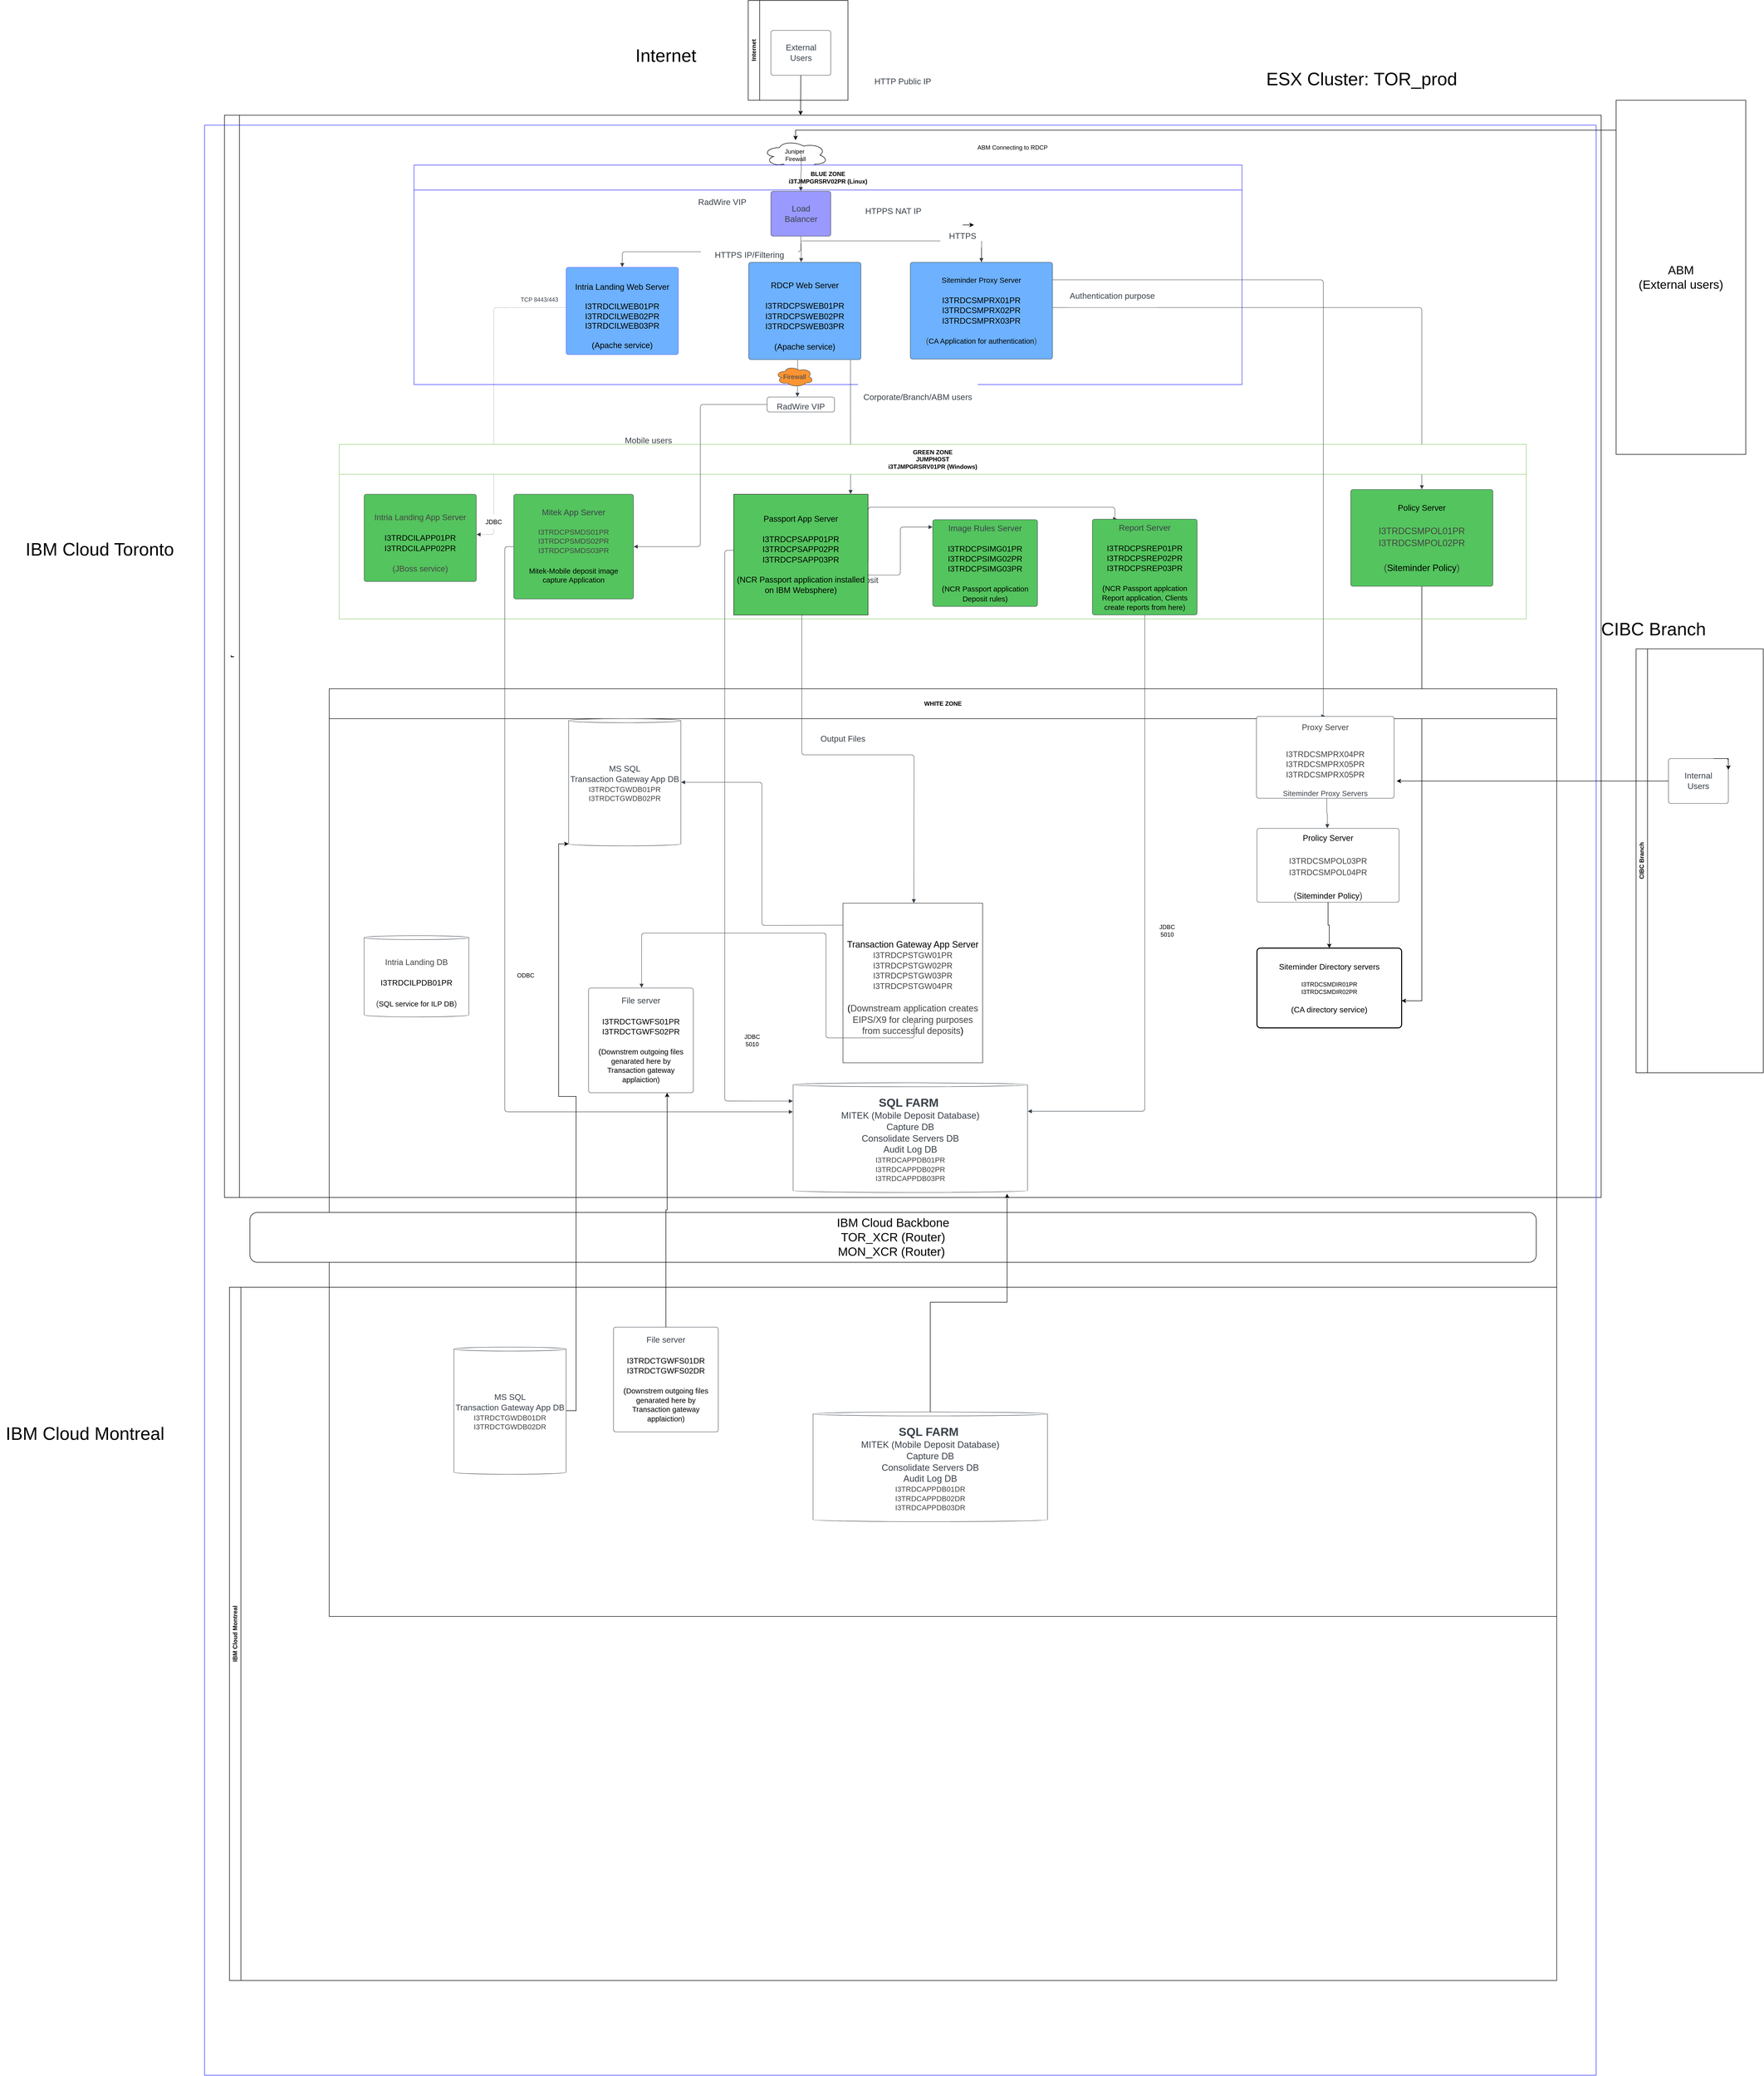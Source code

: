 <mxfile version="21.1.8" type="github">
  <diagram id="C5RBs43oDa-KdzZeNtuy" name="Page-1">
    <mxGraphModel dx="1956" dy="753" grid="1" gridSize="10" guides="1" tooltips="1" connect="1" arrows="1" fold="1" page="1" pageScale="1" pageWidth="827" pageHeight="1169" math="0" shadow="0">
      <root>
        <mxCell id="WIyWlLk6GJQsqaUBKTNV-0" />
        <object label="Physical Location and ESX Cluster" id="E6RUVvbPqemEtvHyYMZb-0">
          <mxCell style="" parent="WIyWlLk6GJQsqaUBKTNV-0" />
        </object>
        <mxCell id="GLMG_zGvKMhkzmzq82GO-7" value="Text" style="text;html=1;strokeColor=none;fillColor=none;align=center;verticalAlign=middle;whiteSpace=wrap;rounded=0;" parent="E6RUVvbPqemEtvHyYMZb-0" vertex="1">
          <mxGeometry x="1010" y="1180" width="60" height="30" as="geometry" />
        </mxCell>
        <mxCell id="GLMG_zGvKMhkzmzq82GO-8" value="&lt;span style=&quot;font-size: 36px;&quot;&gt;IBM Cloud Toronto&amp;nbsp;&lt;/span&gt;" style="text;html=1;strokeColor=none;fillColor=none;align=center;verticalAlign=middle;whiteSpace=wrap;rounded=0;" parent="E6RUVvbPqemEtvHyYMZb-0" vertex="1">
          <mxGeometry x="-640" y="1000" width="410" height="200" as="geometry" />
        </mxCell>
        <mxCell id="GLMG_zGvKMhkzmzq82GO-9" value="CIBC Branch" style="swimlane;horizontal=0;whiteSpace=wrap;html=1;startSize=23;" parent="E6RUVvbPqemEtvHyYMZb-0" vertex="1">
          <mxGeometry x="2640" y="1300" width="255" height="850" as="geometry" />
        </mxCell>
        <mxCell id="E6RUVvbPqemEtvHyYMZb-66" value="Internal Users" style="html=1;overflow=block;blockSpacing=1;whiteSpace=wrap;fontSize=16.7;fontColor=#3a414a;spacing=9;strokeColor=#3a414a;strokeOpacity=100;fillOpacity=100;rounded=1;absoluteArcSize=1;arcSize=9;fillColor=#ffffff;strokeWidth=0.8;lucidId=fw7PTX6yFH4Z;" parent="GLMG_zGvKMhkzmzq82GO-9" vertex="1">
          <mxGeometry x="65" y="220" width="120" height="90" as="geometry" />
        </mxCell>
        <mxCell id="GLMG_zGvKMhkzmzq82GO-6" style="edgeStyle=orthogonalEdgeStyle;rounded=0;orthogonalLoop=1;jettySize=auto;html=1;exitX=0.75;exitY=0;exitDx=0;exitDy=0;entryX=1;entryY=0.25;entryDx=0;entryDy=0;" parent="GLMG_zGvKMhkzmzq82GO-9" source="E6RUVvbPqemEtvHyYMZb-66" target="E6RUVvbPqemEtvHyYMZb-66" edge="1">
          <mxGeometry relative="1" as="geometry" />
        </mxCell>
        <mxCell id="GLMG_zGvKMhkzmzq82GO-10" value="Internet" style="swimlane;horizontal=0;whiteSpace=wrap;html=1;" parent="E6RUVvbPqemEtvHyYMZb-0" vertex="1">
          <mxGeometry x="860" width="200" height="200" as="geometry" />
        </mxCell>
        <mxCell id="GLMG_zGvKMhkzmzq82GO-11" value="&lt;font style=&quot;font-size: 36px;&quot;&gt;Internet&lt;/font&gt;" style="text;html=1;strokeColor=none;fillColor=none;align=center;verticalAlign=middle;whiteSpace=wrap;rounded=0;" parent="E6RUVvbPqemEtvHyYMZb-0" vertex="1">
          <mxGeometry x="580" y="50" width="230" height="120" as="geometry" />
        </mxCell>
        <mxCell id="GLMG_zGvKMhkzmzq82GO-12" value="&lt;span style=&quot;font-size: 36px;&quot;&gt;CIBC Branch&lt;/span&gt;" style="text;html=1;strokeColor=none;fillColor=none;align=center;verticalAlign=middle;whiteSpace=wrap;rounded=0;" parent="E6RUVvbPqemEtvHyYMZb-0" vertex="1">
          <mxGeometry x="2530" y="1180" width="290" height="160" as="geometry" />
        </mxCell>
        <mxCell id="GLMG_zGvKMhkzmzq82GO-15" value="&lt;font style=&quot;font-size: 36px;&quot;&gt;IBM Cloud Montreal&lt;/font&gt;" style="text;html=1;align=center;verticalAlign=middle;resizable=0;points=[];autosize=1;strokeColor=none;fillColor=none;" parent="E6RUVvbPqemEtvHyYMZb-0" vertex="1">
          <mxGeometry x="-640" y="2843" width="340" height="60" as="geometry" />
        </mxCell>
        <mxCell id="GLMG_zGvKMhkzmzq82GO-24" value="&lt;font style=&quot;font-size: 36px;&quot;&gt;ESX Cluster: TOR_prod&lt;/font&gt;" style="text;html=1;strokeColor=none;fillColor=none;align=center;verticalAlign=middle;whiteSpace=wrap;rounded=0;" parent="E6RUVvbPqemEtvHyYMZb-0" vertex="1">
          <mxGeometry x="1880" y="142" width="420" height="30" as="geometry" />
        </mxCell>
        <mxCell id="GLMG_zGvKMhkzmzq82GO-28" style="edgeStyle=orthogonalEdgeStyle;rounded=0;orthogonalLoop=1;jettySize=auto;html=1;exitX=0.5;exitY=1;exitDx=0;exitDy=0;entryX=1;entryY=0.66;entryDx=0;entryDy=0;entryPerimeter=0;" parent="E6RUVvbPqemEtvHyYMZb-0" source="E6RUVvbPqemEtvHyYMZb-38" target="GLMG_zGvKMhkzmzq82GO-26" edge="1">
          <mxGeometry relative="1" as="geometry" />
        </mxCell>
        <mxCell id="GLMG_zGvKMhkzmzq82GO-5" value="r" style="swimlane;horizontal=0;whiteSpace=wrap;html=1;startSize=30;" parent="E6RUVvbPqemEtvHyYMZb-0" vertex="1">
          <mxGeometry x="-190" y="230" width="2760" height="2170" as="geometry" />
        </mxCell>
        <mxCell id="GLMG_zGvKMhkzmzq82GO-22" value="" style="swimlane;startSize=0;strokeColor=#3333FF;" parent="E6RUVvbPqemEtvHyYMZb-0" vertex="1">
          <mxGeometry x="-230" y="250" width="2790" height="3910" as="geometry" />
        </mxCell>
        <mxCell id="E6RUVvbPqemEtvHyYMZb-9" value="Mobile users" style="html=1;overflow=block;blockSpacing=1;whiteSpace=wrap;fontSize=16.7;fontColor=#3a414a;spacing=0;fillColor=#ffffff;strokeWidth=1.5;strokeColor=none;lucidId=ZIQPmwzYoXrg;" parent="GLMG_zGvKMhkzmzq82GO-22" vertex="1">
          <mxGeometry x="800" y="610" width="180" height="45" as="geometry" />
        </mxCell>
        <mxCell id="GImCDxB0mvk9OHxBkWlB-0" value="Juniper&amp;nbsp;&lt;br&gt;Firewall" style="ellipse;shape=cloud;whiteSpace=wrap;html=1;" parent="GLMG_zGvKMhkzmzq82GO-22" vertex="1">
          <mxGeometry x="1120" y="30" width="130" height="60" as="geometry" />
        </mxCell>
        <mxCell id="yFpE0jZaqARGJzmsBSRD-1" value="ABM Connecting to RDCP" style="text;html=1;strokeColor=none;fillColor=none;align=center;verticalAlign=middle;whiteSpace=wrap;rounded=0;" vertex="1" parent="GLMG_zGvKMhkzmzq82GO-22">
          <mxGeometry x="1510" y="30" width="220" height="30" as="geometry" />
        </mxCell>
        <mxCell id="GLMG_zGvKMhkzmzq82GO-13" value="IBM Cloud Montreal" style="swimlane;horizontal=0;whiteSpace=wrap;html=1;" parent="GLMG_zGvKMhkzmzq82GO-22" vertex="1">
          <mxGeometry x="50" y="2330" width="2661" height="1390" as="geometry" />
        </mxCell>
        <mxCell id="un8qZvG-r8T_PUPNxrcj-57" value="WHITE ZONE" style="swimlane;whiteSpace=wrap;html=1;startSize=60;" parent="GLMG_zGvKMhkzmzq82GO-13" vertex="1">
          <mxGeometry x="200" y="-1200" width="2461" height="1860" as="geometry" />
        </mxCell>
        <mxCell id="GLMG_zGvKMhkzmzq82GO-29" style="edgeStyle=orthogonalEdgeStyle;rounded=0;orthogonalLoop=1;jettySize=auto;html=1;exitX=0.5;exitY=1;exitDx=0;exitDy=0;entryX=0.5;entryY=0;entryDx=0;entryDy=0;" parent="un8qZvG-r8T_PUPNxrcj-57" source="E6RUVvbPqemEtvHyYMZb-43" target="GLMG_zGvKMhkzmzq82GO-26" edge="1">
          <mxGeometry relative="1" as="geometry" />
        </mxCell>
        <mxCell id="GLMG_zGvKMhkzmzq82GO-31" value="ODBC" style="text;html=1;strokeColor=none;fillColor=none;align=center;verticalAlign=middle;whiteSpace=wrap;rounded=0;" parent="un8qZvG-r8T_PUPNxrcj-57" vertex="1">
          <mxGeometry x="324" y="560" width="140" height="30" as="geometry" />
        </mxCell>
        <mxCell id="GLMG_zGvKMhkzmzq82GO-32" value="JDBC 5010" style="text;html=1;strokeColor=none;fillColor=none;align=center;verticalAlign=middle;whiteSpace=wrap;rounded=0;" parent="un8qZvG-r8T_PUPNxrcj-57" vertex="1">
          <mxGeometry x="818" y="690" width="60" height="30" as="geometry" />
        </mxCell>
        <mxCell id="GLMG_zGvKMhkzmzq82GO-33" value="JDBC 5010" style="text;html=1;strokeColor=none;fillColor=none;align=center;verticalAlign=middle;whiteSpace=wrap;rounded=0;" parent="un8qZvG-r8T_PUPNxrcj-57" vertex="1">
          <mxGeometry x="1650" y="470" width="60" height="30" as="geometry" />
        </mxCell>
        <mxCell id="yFpE0jZaqARGJzmsBSRD-5" value="&lt;font style=&quot;font-size: 24px;&quot;&gt;IBM Cloud Backbone&lt;br&gt;TOR_XCR (Router)&lt;br&gt;MON_XCR (Router)&amp;nbsp;&lt;/font&gt;" style="rounded=1;whiteSpace=wrap;html=1;" vertex="1" parent="un8qZvG-r8T_PUPNxrcj-57">
          <mxGeometry x="-159" y="1050" width="2579" height="100" as="geometry" />
        </mxCell>
        <mxCell id="un8qZvG-r8T_PUPNxrcj-55" value="&amp;nbsp;BLUE ZONE&amp;nbsp;&lt;br&gt;i3TJMPGRSRV02PR (Linux)" style="swimlane;whiteSpace=wrap;html=1;startSize=50;strokeColor=#3333FF;" parent="GLMG_zGvKMhkzmzq82GO-22" vertex="1">
          <mxGeometry x="420" y="80" width="1660" height="440" as="geometry" />
        </mxCell>
        <mxCell id="E6RUVvbPqemEtvHyYMZb-12" value="HTPPS NAT IP" style="html=1;overflow=block;blockSpacing=1;whiteSpace=wrap;fontSize=16.7;fontColor=#3a414a;spacing=0;fillColor=#ffffff;strokeWidth=1.5;strokeColor=none;lucidId=gIFOy_4toG0e;" parent="un8qZvG-r8T_PUPNxrcj-55" vertex="1">
          <mxGeometry x="871" y="70" width="180" height="45" as="geometry" />
        </mxCell>
        <mxCell id="E6RUVvbPqemEtvHyYMZb-20" value="Load Balancer" style="html=1;overflow=block;blockSpacing=1;whiteSpace=wrap;fontSize=16.7;fontColor=#3a414a;spacing=9;strokeColor=#3a414a;strokeOpacity=100;rounded=1;absoluteArcSize=1;arcSize=9;strokeWidth=0.8;lucidId=dAEOuBQqJnRs;fillColor=#9999FF;" parent="un8qZvG-r8T_PUPNxrcj-55" vertex="1">
          <mxGeometry x="715.5" y="52.5" width="120" height="90" as="geometry" />
        </mxCell>
        <mxCell id="GLMG_zGvKMhkzmzq82GO-36" value="&lt;font style=&quot;font-size: 24px;&quot;&gt;ABM&lt;br&gt;(External users)&lt;br&gt;&lt;/font&gt;" style="rounded=0;whiteSpace=wrap;html=1;" parent="E6RUVvbPqemEtvHyYMZb-0" vertex="1">
          <mxGeometry x="2600" y="200" width="260" height="710" as="geometry" />
        </mxCell>
        <mxCell id="yFpE0jZaqARGJzmsBSRD-0" style="edgeStyle=orthogonalEdgeStyle;rounded=0;orthogonalLoop=1;jettySize=auto;html=1;" edge="1" parent="E6RUVvbPqemEtvHyYMZb-0" source="GLMG_zGvKMhkzmzq82GO-36" target="GImCDxB0mvk9OHxBkWlB-0">
          <mxGeometry relative="1" as="geometry">
            <mxPoint x="1950" y="60" as="targetPoint" />
            <Array as="points">
              <mxPoint x="2280" y="260" />
              <mxPoint x="2280" y="260" />
            </Array>
          </mxGeometry>
        </mxCell>
        <object label="Network Zones " id="E6RUVvbPqemEtvHyYMZb-1">
          <mxCell style="" parent="WIyWlLk6GJQsqaUBKTNV-0" />
        </object>
        <mxCell id="E6RUVvbPqemEtvHyYMZb-19" value="" style="html=1;jettySize=18;whiteSpace=wrap;fontSize=13;strokeColor=#3a414a;strokeOpacity=100;strokeWidth=0.8;rounded=1;arcSize=12;edgeStyle=orthogonalEdgeStyle;startArrow=none;endArrow=block;endFill=1;exitX=0.5;exitY=1.004;exitPerimeter=0;entryX=0.5;entryY=-0.004;entryPerimeter=0;lucidId=7zEOkV.lwetC;" parent="E6RUVvbPqemEtvHyYMZb-1" target="E6RUVvbPqemEtvHyYMZb-20" edge="1">
          <mxGeometry width="100" height="100" relative="1" as="geometry">
            <Array as="points" />
            <mxPoint x="966" y="308.36" as="sourcePoint" />
          </mxGeometry>
        </mxCell>
        <mxCell id="E6RUVvbPqemEtvHyYMZb-22" value="" style="html=1;jettySize=18;whiteSpace=wrap;fontSize=13;strokeColor=#3a414a;strokeOpacity=100;strokeWidth=0.8;rounded=1;arcSize=12;edgeStyle=orthogonalEdgeStyle;startArrow=none;endArrow=block;endFill=1;exitX=0.5;exitY=1.004;exitPerimeter=0;entryX=0.5;entryY=-0.002;entryPerimeter=0;lucidId=pSEO0dPXnpDu;" parent="E6RUVvbPqemEtvHyYMZb-1" source="E6RUVvbPqemEtvHyYMZb-20" target="E6RUVvbPqemEtvHyYMZb-21" edge="1">
          <mxGeometry width="100" height="100" relative="1" as="geometry">
            <Array as="points" />
          </mxGeometry>
        </mxCell>
        <mxCell id="E6RUVvbPqemEtvHyYMZb-25" value="" style="html=1;jettySize=18;whiteSpace=wrap;fontSize=13;strokeColor=#3a414a;strokeOpacity=100;strokeWidth=0.8;rounded=1;arcSize=12;edgeStyle=orthogonalEdgeStyle;startArrow=none;endArrow=block;endFill=1;entryX=0.5;entryY=-0.002;entryPerimeter=0;lucidId=JrFOvkrUXMnD;" parent="E6RUVvbPqemEtvHyYMZb-1" target="E6RUVvbPqemEtvHyYMZb-24" edge="1">
          <mxGeometry width="100" height="100" relative="1" as="geometry">
            <Array as="points">
              <mxPoint x="1328" y="482" />
            </Array>
            <mxPoint x="966" y="483" as="sourcePoint" />
          </mxGeometry>
        </mxCell>
        <mxCell id="E6RUVvbPqemEtvHyYMZb-26" value="" style="html=1;jettySize=18;whiteSpace=wrap;fontSize=13;strokeColor=#3a414a;strokeOpacity=100;strokeWidth=0.8;rounded=1;arcSize=12;edgeStyle=orthogonalEdgeStyle;startArrow=none;endArrow=block;endFill=1;entryX=0.467;entryY=-0.002;entryPerimeter=0;lucidId=2sFO-Jmp4O2x;" parent="E6RUVvbPqemEtvHyYMZb-1" target="E6RUVvbPqemEtvHyYMZb-23" edge="1">
          <mxGeometry width="100" height="100" relative="1" as="geometry">
            <Array as="points" />
            <mxPoint x="966" y="486" as="sourcePoint" />
          </mxGeometry>
        </mxCell>
        <mxCell id="E6RUVvbPqemEtvHyYMZb-33" value="HTTPS" style="html=1;overflow=block;blockSpacing=1;whiteSpace=wrap;fontSize=16.7;fontColor=#3a414a;spacing=0;fillColor=#ffffff;strokeWidth=1.5;strokeColor=none;lucidId=ZKFO~p_aV988;" parent="E6RUVvbPqemEtvHyYMZb-1" vertex="1">
          <mxGeometry x="1245" y="450" width="90" height="45" as="geometry" />
        </mxCell>
        <mxCell id="E6RUVvbPqemEtvHyYMZb-41" value="" style="html=1;jettySize=18;whiteSpace=wrap;fontSize=13;strokeColor=#3a414a;strokeOpacity=100;strokeWidth=0.8;rounded=1;arcSize=12;edgeStyle=orthogonalEdgeStyle;startArrow=none;endArrow=block;endFill=1;exitX=1.001;exitY=0.602;exitPerimeter=0;entryX=0.236;entryY=-0.002;entryPerimeter=0;lucidId=hoGOUwAUF~ll;" parent="E6RUVvbPqemEtvHyYMZb-1" source="E6RUVvbPqemEtvHyYMZb-27" target="E6RUVvbPqemEtvHyYMZb-36" edge="1">
          <mxGeometry width="100" height="100" relative="1" as="geometry">
            <Array as="points">
              <mxPoint x="1595" y="1016" />
            </Array>
          </mxGeometry>
        </mxCell>
        <mxCell id="E6RUVvbPqemEtvHyYMZb-46" value="" style="html=1;jettySize=18;whiteSpace=wrap;fontSize=13;strokeColor=#3a414a;strokeOpacity=100;strokeWidth=0.8;rounded=1;arcSize=12;edgeStyle=orthogonalEdgeStyle;startArrow=none;endArrow=block;endFill=1;exitX=0.5;exitY=1.002;exitPerimeter=0;entryX=1.001;entryY=0.26;entryPerimeter=0;lucidId=9JWO~xVaTQx0;" parent="E6RUVvbPqemEtvHyYMZb-1" source="E6RUVvbPqemEtvHyYMZb-36" target="E6RUVvbPqemEtvHyYMZb-44" edge="1">
          <mxGeometry width="100" height="100" relative="1" as="geometry">
            <Array as="points" />
          </mxGeometry>
        </mxCell>
        <mxCell id="E6RUVvbPqemEtvHyYMZb-50" value="" style="html=1;jettySize=18;whiteSpace=wrap;fontSize=13;strokeColor=#3a414a;strokeOpacity=100;dashed=1;fixDash=1;dashPattern=1 2;strokeWidth=0.8;rounded=1;arcSize=12;edgeStyle=orthogonalEdgeStyle;startArrow=none;endArrow=block;endFill=1;exitX=-0.002;exitY=0.461;exitPerimeter=0;entryX=1.002;entryY=0.461;entryPerimeter=0;lucidId=ojXOJ_IABEp~;" parent="E6RUVvbPqemEtvHyYMZb-1" source="E6RUVvbPqemEtvHyYMZb-21" target="E6RUVvbPqemEtvHyYMZb-49" edge="1">
          <mxGeometry width="100" height="100" relative="1" as="geometry">
            <Array as="points">
              <mxPoint x="350" y="616" />
              <mxPoint x="350" y="1071" />
            </Array>
          </mxGeometry>
        </mxCell>
        <mxCell id="E6RUVvbPqemEtvHyYMZb-54" value="" style="html=1;jettySize=18;whiteSpace=wrap;fontSize=13;strokeColor=#3a414a;strokeOpacity=100;strokeWidth=0.8;rounded=1;arcSize=12;edgeStyle=orthogonalEdgeStyle;startArrow=none;endArrow=block;endFill=1;exitX=0.436;exitY=1.002;exitPerimeter=0;entryX=0.449;entryY=-0.012;entryPerimeter=0;lucidId=h5XOpBILlX2p;" parent="E6RUVvbPqemEtvHyYMZb-1" source="E6RUVvbPqemEtvHyYMZb-23" target="E6RUVvbPqemEtvHyYMZb-53" edge="1">
          <mxGeometry width="100" height="100" relative="1" as="geometry">
            <Array as="points" />
          </mxGeometry>
        </mxCell>
        <mxCell id="E6RUVvbPqemEtvHyYMZb-56" value="" style="html=1;jettySize=18;whiteSpace=wrap;fontSize=13;strokeColor=#3a414a;strokeOpacity=100;strokeWidth=0.8;rounded=1;arcSize=12;edgeStyle=orthogonalEdgeStyle;startArrow=none;endArrow=block;endFill=1;exitX=0.907;exitY=1.002;exitPerimeter=0;entryX=0.871;entryY=-0.002;entryPerimeter=0;lucidId=_7XOnOGam~c9;" parent="E6RUVvbPqemEtvHyYMZb-1" source="E6RUVvbPqemEtvHyYMZb-23" target="E6RUVvbPqemEtvHyYMZb-27" edge="1">
          <mxGeometry width="100" height="100" relative="1" as="geometry">
            <Array as="points" />
          </mxGeometry>
        </mxCell>
        <mxCell id="E6RUVvbPqemEtvHyYMZb-57" value="" style="html=1;jettySize=18;whiteSpace=wrap;fontSize=13;strokeColor=#3a414a;strokeOpacity=100;strokeWidth=0.8;rounded=1;arcSize=12;edgeStyle=orthogonalEdgeStyle;startArrow=none;endArrow=block;endFill=1;exitX=1.001;exitY=0.467;exitPerimeter=0;entryX=0.5;entryY=-0.002;entryPerimeter=0;lucidId=WgYOXIrY5cnC;" parent="E6RUVvbPqemEtvHyYMZb-1" source="E6RUVvbPqemEtvHyYMZb-24" target="E6RUVvbPqemEtvHyYMZb-38" edge="1">
          <mxGeometry width="100" height="100" relative="1" as="geometry">
            <Array as="points" />
          </mxGeometry>
        </mxCell>
        <mxCell id="E6RUVvbPqemEtvHyYMZb-61" value="" style="html=1;jettySize=18;whiteSpace=wrap;fontSize=13;strokeColor=#3a414a;strokeOpacity=100;strokeWidth=0.8;rounded=1;arcSize=12;edgeStyle=orthogonalEdgeStyle;startArrow=none;endArrow=block;endFill=1;exitX=0.511;exitY=1.002;exitPerimeter=0;entryX=0.495;entryY=-0.003;entryPerimeter=0;lucidId=9TQP-xqbxa.w;" parent="E6RUVvbPqemEtvHyYMZb-1" source="E6RUVvbPqemEtvHyYMZb-37" target="E6RUVvbPqemEtvHyYMZb-43" edge="1">
          <mxGeometry width="100" height="100" relative="1" as="geometry">
            <Array as="points" />
          </mxGeometry>
        </mxCell>
        <mxCell id="un8qZvG-r8T_PUPNxrcj-56" value="GREEN ZONE&lt;br&gt;JUMPHOST&lt;br&gt;i3TJMPGRSRV01PR (Windows)&lt;br&gt;" style="swimlane;whiteSpace=wrap;html=1;strokeColor=#97D077;startSize=60;" parent="E6RUVvbPqemEtvHyYMZb-1" vertex="1">
          <mxGeometry x="40" y="890" width="2380" height="350" as="geometry" />
        </mxCell>
        <mxCell id="E6RUVvbPqemEtvHyYMZb-7" value="&lt;div style=&quot;display: flex; justify-content: center; text-align: center; align-items: baseline; font-size: 0; line-height: 1.25;margin-top: -2px;&quot;&gt;&lt;span&gt;&lt;span style=&quot;font-size:16px;color:#000000;&quot;&gt; &lt;/span&gt;&lt;span style=&quot;font-size:12.7px;color:#000000;&quot;&gt;JDBC&lt;/span&gt;&lt;/span&gt;&lt;/div&gt;" style="html=1;overflow=block;blockSpacing=1;whiteSpace=wrap;fontSize=13;spacing=0;fillColor=#ffffff;strokeWidth=1.5;strokeColor=none;lucidId=QEXO59B-b2o5;" parent="un8qZvG-r8T_PUPNxrcj-56" vertex="1">
          <mxGeometry x="246" y="140" width="128" height="29" as="geometry" />
        </mxCell>
        <mxCell id="GLMG_zGvKMhkzmzq82GO-2" style="edgeStyle=orthogonalEdgeStyle;rounded=0;orthogonalLoop=1;jettySize=auto;html=1;exitX=0.5;exitY=0;exitDx=0;exitDy=0;entryX=0.75;entryY=0;entryDx=0;entryDy=0;" parent="E6RUVvbPqemEtvHyYMZb-1" source="E6RUVvbPqemEtvHyYMZb-33" target="E6RUVvbPqemEtvHyYMZb-33" edge="1">
          <mxGeometry relative="1" as="geometry" />
        </mxCell>
        <mxCell id="E6RUVvbPqemEtvHyYMZb-2" value="Network communication" style="" parent="WIyWlLk6GJQsqaUBKTNV-0" />
        <mxCell id="GLMG_zGvKMhkzmzq82GO-1" style="edgeStyle=orthogonalEdgeStyle;rounded=0;orthogonalLoop=1;jettySize=auto;html=1;exitX=0;exitY=0.5;exitDx=0;exitDy=0;" parent="E6RUVvbPqemEtvHyYMZb-2" source="E6RUVvbPqemEtvHyYMZb-66" edge="1">
          <mxGeometry relative="1" as="geometry">
            <mxPoint x="2160" y="1565" as="targetPoint" />
            <Array as="points">
              <mxPoint x="2160" y="1565" />
            </Array>
          </mxGeometry>
        </mxCell>
        <mxCell id="GLMG_zGvKMhkzmzq82GO-3" style="edgeStyle=orthogonalEdgeStyle;rounded=0;orthogonalLoop=1;jettySize=auto;html=1;exitX=0.5;exitY=1;exitDx=0;exitDy=0;" parent="E6RUVvbPqemEtvHyYMZb-2" source="E6RUVvbPqemEtvHyYMZb-16" edge="1">
          <mxGeometry relative="1" as="geometry">
            <mxPoint x="965" y="230" as="targetPoint" />
          </mxGeometry>
        </mxCell>
        <mxCell id="E6RUVvbPqemEtvHyYMZb-16" value="External Users" style="html=1;overflow=block;blockSpacing=1;whiteSpace=wrap;fontSize=16.7;fontColor=#3a414a;spacing=9;strokeColor=#3a414a;strokeOpacity=100;rounded=1;absoluteArcSize=1;arcSize=9;strokeWidth=0.8;lucidId=PmEOhbrS99oZ;" parent="E6RUVvbPqemEtvHyYMZb-2" vertex="1">
          <mxGeometry x="905.5" y="60" width="120" height="90" as="geometry" />
        </mxCell>
        <mxCell id="E6RUVvbPqemEtvHyYMZb-55" value="Firewall" style="html=1;overflow=block;blockSpacing=1;whiteSpace=wrap;ellipse;shape=cloud;fontSize=13.3;fontColor=#3a414a;spacing=3.8;strokeColor=#3a414a;strokeOpacity=100;fillOpacity=100;rounded=1;absoluteArcSize=1;arcSize=9;fillColor=#fc9432;strokeWidth=0.8;lucidId=z6XOaV6AE4Ax;" parent="E6RUVvbPqemEtvHyYMZb-2" vertex="1">
          <mxGeometry x="915" y="733" width="76" height="42" as="geometry" />
        </mxCell>
        <mxCell id="E6RUVvbPqemEtvHyYMZb-53" value="RadWire VIP" style="html=1;overflow=block;blockSpacing=1;whiteSpace=wrap;fontSize=16.7;fontColor=#3a414a;spacing=9;strokeColor=#3a414a;strokeOpacity=100;rounded=1;absoluteArcSize=1;arcSize=9;strokeWidth=0.8;lucidId=E2XOsY6XcR8E;" parent="E6RUVvbPqemEtvHyYMZb-2" vertex="1">
          <mxGeometry x="898" y="795" width="135" height="30" as="geometry" />
        </mxCell>
        <mxCell id="E6RUVvbPqemEtvHyYMZb-11" value="HTTP Public IP" style="html=1;overflow=block;blockSpacing=1;whiteSpace=wrap;fontSize=16.7;fontColor=#3a414a;spacing=0;fillColor=#ffffff;strokeWidth=1.5;strokeColor=none;lucidId=BHFOYn.a4oJF;" parent="E6RUVvbPqemEtvHyYMZb-2" vertex="1">
          <mxGeometry x="1080" y="140" width="180" height="45" as="geometry" />
        </mxCell>
        <mxCell id="E6RUVvbPqemEtvHyYMZb-8" value="RadWire VIP" style="html=1;overflow=block;blockSpacing=1;whiteSpace=wrap;fontSize=16.7;fontColor=#3a414a;spacing=0;fillColor=#ffffff;strokeWidth=1.5;strokeColor=none;lucidId=_IFOTcKeiKqW;" parent="E6RUVvbPqemEtvHyYMZb-2" vertex="1">
          <mxGeometry x="718" y="382.5" width="180" height="45" as="geometry" />
        </mxCell>
        <mxCell id="E6RUVvbPqemEtvHyYMZb-32" value="HTTPS IP/Filtering" style="html=1;overflow=block;blockSpacing=1;whiteSpace=wrap;fontSize=16.7;fontColor=#3a414a;spacing=0;fillColor=#ffffff;strokeWidth=1.5;strokeColor=none;lucidId=vKFOHJ2gioxi;" parent="E6RUVvbPqemEtvHyYMZb-2" vertex="1">
          <mxGeometry x="765" y="481" width="195" height="59" as="geometry" />
        </mxCell>
        <mxCell id="E6RUVvbPqemEtvHyYMZb-51" value="TCP 8443/443" style="html=1;overflow=block;blockSpacing=1;whiteSpace=wrap;fontSize=11.7;fontColor=#3a414a;spacing=0;fillColor=#ffffff;strokeWidth=1.5;strokeColor=none;lucidId=skXOJZ4EsZij;" parent="E6RUVvbPqemEtvHyYMZb-2" vertex="1">
          <mxGeometry x="375" y="585" width="133" height="30" as="geometry" />
        </mxCell>
        <mxCell id="E6RUVvbPqemEtvHyYMZb-10" value="Authentication purpose" style="html=1;overflow=block;blockSpacing=1;whiteSpace=wrap;fontSize=16.7;fontColor=#3a414a;spacing=0;fillColor=#ffffff;strokeWidth=1.5;strokeColor=none;lucidId=7MQP.~uyjVCb;" parent="E6RUVvbPqemEtvHyYMZb-2" vertex="1">
          <mxGeometry x="1500" y="570" width="180" height="45" as="geometry" />
        </mxCell>
        <mxCell id="E6RUVvbPqemEtvHyYMZb-15" value="Corporate/Branch/ABM users" style="html=1;overflow=block;blockSpacing=1;whiteSpace=wrap;fontSize=16.7;fontColor=#3a414a;spacing=0;fillColor=#ffffff;strokeWidth=1.5;strokeColor=none;lucidId=QIQP3_5.oQck;" parent="E6RUVvbPqemEtvHyYMZb-2" vertex="1">
          <mxGeometry x="1080" y="766" width="240" height="59" as="geometry" />
        </mxCell>
        <mxCell id="E6RUVvbPqemEtvHyYMZb-14" value="Completed Deposit " style="html=1;overflow=block;blockSpacing=1;whiteSpace=wrap;fontSize=16.7;fontColor=#3a414a;spacing=0;fillColor=#ffffff;strokeWidth=1.5;strokeColor=none;lucidId=NJQPsiotwica;" parent="E6RUVvbPqemEtvHyYMZb-2" vertex="1">
          <mxGeometry x="960" y="1140" width="180" height="45" as="geometry" />
        </mxCell>
        <mxCell id="E6RUVvbPqemEtvHyYMZb-13" value="Output Files" style="html=1;overflow=block;blockSpacing=1;whiteSpace=wrap;fontSize=16.7;fontColor=#3a414a;spacing=0;fillColor=#ffffff;strokeWidth=1.5;strokeColor=none;lucidId=TLQP80CxRdcq;" parent="E6RUVvbPqemEtvHyYMZb-2" vertex="1">
          <mxGeometry x="960" y="1458" width="180" height="45" as="geometry" />
        </mxCell>
        <object label="Servers and application components" id="E6RUVvbPqemEtvHyYMZb-3">
          <mxCell style="" parent="WIyWlLk6GJQsqaUBKTNV-0" />
        </object>
        <mxCell id="E6RUVvbPqemEtvHyYMZb-29" value="" style="html=1;jettySize=18;whiteSpace=wrap;fontSize=13;strokeColor=#3a414a;strokeOpacity=100;strokeWidth=0.8;rounded=1;arcSize=12;edgeStyle=orthogonalEdgeStyle;startArrow=none;endArrow=block;endFill=1;exitX=0.507;exitY=1.002;exitPerimeter=0;lucidId=LzFO.Bp2qJOy;" parent="E6RUVvbPqemEtvHyYMZb-3" source="E6RUVvbPqemEtvHyYMZb-27" edge="1">
          <mxGeometry width="100" height="100" relative="1" as="geometry">
            <Array as="points" />
            <mxPoint x="1192" y="1810" as="targetPoint" />
          </mxGeometry>
        </mxCell>
        <mxCell id="E6RUVvbPqemEtvHyYMZb-40" value="" style="html=1;jettySize=18;whiteSpace=wrap;fontSize=13;strokeColor=#3a414a;strokeOpacity=100;strokeWidth=0.8;rounded=1;arcSize=12;edgeStyle=orthogonalEdgeStyle;startArrow=none;endArrow=block;endFill=1;exitX=1.001;exitY=0.72;exitPerimeter=0;entryX=-0.002;entryY=0.085;entryPerimeter=0;lucidId=BmGO34u5GSlJ;" parent="E6RUVvbPqemEtvHyYMZb-3" source="E6RUVvbPqemEtvHyYMZb-27" target="E6RUVvbPqemEtvHyYMZb-35" edge="1">
          <mxGeometry width="100" height="100" relative="1" as="geometry">
            <Array as="points" />
          </mxGeometry>
        </mxCell>
        <mxCell id="E6RUVvbPqemEtvHyYMZb-39" value="" style="html=1;jettySize=18;whiteSpace=wrap;fontSize=13;strokeColor=#3a414a;strokeOpacity=100;strokeWidth=0.8;rounded=1;arcSize=12;edgeStyle=orthogonalEdgeStyle;startArrow=none;endArrow=block;endFill=1;exitX=-0.003;exitY=0.5;exitPerimeter=0;entryX=1.002;entryY=0.5;entryPerimeter=0;lucidId=9hGOGNulwat6;" parent="E6RUVvbPqemEtvHyYMZb-3" source="E6RUVvbPqemEtvHyYMZb-53" target="E6RUVvbPqemEtvHyYMZb-34" edge="1">
          <mxGeometry width="100" height="100" relative="1" as="geometry">
            <Array as="points" />
          </mxGeometry>
        </mxCell>
        <mxCell id="E6RUVvbPqemEtvHyYMZb-62" value="" style="html=1;jettySize=18;whiteSpace=wrap;fontSize=13;strokeColor=#3a414a;strokeOpacity=100;strokeWidth=0.8;rounded=1;arcSize=12;edgeStyle=orthogonalEdgeStyle;startArrow=none;endArrow=block;endFill=1;entryX=0.5;entryY=-0.002;entryPerimeter=0;lucidId=2ZQPn_9k_Qv6;" parent="E6RUVvbPqemEtvHyYMZb-3" target="E6RUVvbPqemEtvHyYMZb-37" edge="1">
          <mxGeometry width="100" height="100" relative="1" as="geometry">
            <Array as="points">
              <mxPoint x="1328" y="560" />
              <mxPoint x="2013" y="560" />
              <mxPoint x="2013" y="1435" />
            </Array>
            <mxPoint x="1328" y="482" as="sourcePoint" />
          </mxGeometry>
        </mxCell>
        <mxCell id="GLMG_zGvKMhkzmzq82GO-26" value="&lt;font size=&quot;3&quot;&gt;Siteminder Directory servers&lt;br&gt;&lt;br&gt;&lt;/font&gt;I3TRDCSMDIR01PR&lt;br&gt;I3TRDCSMDIR02PR&lt;br&gt;&lt;font size=&quot;3&quot;&gt;&lt;br&gt;(CA directory service)&lt;br&gt;&lt;/font&gt;" style="rounded=1;whiteSpace=wrap;html=1;absoluteArcSize=1;arcSize=14;strokeWidth=2;" parent="E6RUVvbPqemEtvHyYMZb-3" vertex="1">
          <mxGeometry x="1880" y="1900" width="290" height="160" as="geometry" />
        </mxCell>
        <mxCell id="E6RUVvbPqemEtvHyYMZb-43" value="&lt;div style=&quot;display: flex; justify-content: center; text-align: center; align-items: baseline; font-size: 0; line-height: 1.25;margin-top: -2px;&quot;&gt;&lt;span&gt;&lt;span style=&quot;font-size:18px;color:#000000;&quot;&gt; &lt;/span&gt;&lt;span style=&quot;font-size:16.3px;color:#000000;&quot;&gt;Prolicy Server   &lt;/span&gt;&lt;span style=&quot;font-size:16.3px;color:#444444;&quot;&gt;&#xa;&lt;/span&gt;&lt;span style=&quot;font-size:19.7px;color:#000000;&quot;&gt;&#xa;&lt;/span&gt;&lt;span style=&quot;font-size:16.3px;color:#444444;&quot;&gt;I3TRDCSMPOL03PR&#xa;I3TRDCSMPOL04PR&lt;/span&gt;&lt;span style=&quot;font-size:19.7px;color:#444444;&quot;&gt;&#xa;&#xa;&lt;/span&gt;&lt;span style=&quot;font-size:18px;color:#444444;&quot;&gt;(&lt;/span&gt;&lt;span style=&quot;font-size:16.3px;color:#000000;&quot;&gt;Siteminder Policy&lt;/span&gt;&lt;span style=&quot;font-size:18px;color:#444444;&quot;&gt;) &lt;/span&gt;&lt;/span&gt;&lt;/div&gt;" style="html=1;overflow=block;blockSpacing=1;whiteSpace=wrap;fontSize=13;spacing=9;strokeColor=#3a414a;strokeOpacity=100;rounded=1;absoluteArcSize=1;arcSize=9;strokeWidth=0.8;lucidId=-wGO3mtw6i18;" parent="E6RUVvbPqemEtvHyYMZb-3" vertex="1">
          <mxGeometry x="1880" y="1660" width="285" height="148" as="geometry" />
        </mxCell>
        <mxCell id="E6RUVvbPqemEtvHyYMZb-37" value="&lt;div style=&quot;display: flex; justify-content: center; text-align: center; align-items: baseline; font-size: 0; line-height: 1.25;margin-top: -2px;&quot;&gt;&lt;span&gt;&lt;span style=&quot;font-size:16.3px;color:#444444;&quot;&gt;Proxy Server &lt;/span&gt;&lt;span style=&quot;font-size:20px;color:#3a414a;&quot;&gt;&#xa;&lt;/span&gt;&lt;span style=&quot;font-size:13px;color:#444444;&quot;&gt;&#xa;&#xa;&lt;/span&gt;&lt;span style=&quot;font-size:16.3px;color:#444444;&quot;&gt;I3TRDCSMPRX04PR&#xa;I3TRDCSMPRX05PR&#xa;I3TRDCSMPRX05PR&lt;/span&gt;&lt;span style=&quot;font-size:13px;color:#444444;&quot;&gt;&#xa;&lt;/span&gt;&lt;span style=&quot;font-size:15px;color:#3a414a;&quot;&gt;&#xa;Siteminder Proxy Servers &lt;/span&gt;&lt;/span&gt;&lt;/div&gt;" style="html=1;overflow=block;blockSpacing=1;whiteSpace=wrap;fontSize=13;spacing=9;strokeColor=#3a414a;strokeOpacity=100;rounded=1;absoluteArcSize=1;arcSize=9;strokeWidth=0.8;lucidId=K4FOg6Cmig.T;" parent="E6RUVvbPqemEtvHyYMZb-3" vertex="1">
          <mxGeometry x="1879" y="1435.5" width="276" height="164" as="geometry" />
        </mxCell>
        <mxCell id="E6RUVvbPqemEtvHyYMZb-38" value="&lt;div style=&quot;display: flex; justify-content: center; text-align: center; align-items: baseline; font-size: 0; line-height: 1.25;margin-top: -2px;&quot;&gt;&lt;span&gt;&lt;span style=&quot;font-size:18px;color:#000000;&quot;&gt; &lt;/span&gt;&lt;span style=&quot;font-size:16.3px;color:#000000;&quot;&gt;Policy Server &lt;/span&gt;&lt;span style=&quot;font-size:18px;color:#444444;&quot;&gt;&#xa;&#xa;I3TRDCSMPOL01PR&lt;/span&gt;&lt;span style=&quot;font-size:19.7px;color:#444444;&quot;&gt;&#xa;&lt;/span&gt;&lt;span style=&quot;font-size:18px;color:#444444;&quot;&gt;I3TRDCSMPOL02PR&lt;/span&gt;&lt;span style=&quot;font-size:19.7px;color:#000000;&quot;&gt;&#xa;&lt;/span&gt;&lt;span style=&quot;font-size:19.7px;color:#444444;&quot;&gt;&#xa;(&lt;/span&gt;&lt;span style=&quot;font-size:18px;color:#000000;&quot;&gt;Siteminder Policy&lt;/span&gt;&lt;span style=&quot;font-size:19.7px;color:#444444;&quot;&gt;) &lt;/span&gt;&lt;/span&gt;&lt;/div&gt;" style="html=1;overflow=block;blockSpacing=1;whiteSpace=wrap;fontSize=13;spacing=9;strokeColor=#3a414a;strokeOpacity=100;fillOpacity=100;rounded=1;absoluteArcSize=1;arcSize=9;fillColor=#54c45e;strokeWidth=0.8;lucidId=FeGOSV_3ael5;" parent="E6RUVvbPqemEtvHyYMZb-3" vertex="1">
          <mxGeometry x="2068" y="980.5" width="285" height="194" as="geometry" />
        </mxCell>
        <mxCell id="E6RUVvbPqemEtvHyYMZb-36" value="&lt;div style=&quot;display: flex; justify-content: center; text-align: center; align-items: baseline; font-size: 0; line-height: 1.25;margin-top: -2px;&quot;&gt;&lt;span&gt;&lt;span style=&quot;font-size:16.7px;color:#3a414a;&quot;&gt;Report Server&#xa;&#xa;&lt;/span&gt;&lt;span style=&quot;font-size:16px;color:#000000;&quot;&gt;I3TRDCPSREP01PR&#xa;I3TRDCPSREP02PR&#xa;I3TRDCPSREP03PR&#xa;&#xa;(&lt;/span&gt;&lt;span style=&quot;font-size:14.7px;color:#000000;&quot;&gt;NCR Passport applcation Report application, Clients create reports from here)&lt;/span&gt;&lt;/span&gt;&lt;/div&gt;" style="html=1;overflow=block;blockSpacing=1;whiteSpace=wrap;fontSize=13;spacing=9;strokeColor=#3a414a;strokeOpacity=100;fillOpacity=100;rounded=1;absoluteArcSize=1;arcSize=9;fillColor=#54c45e;strokeWidth=0.8;lucidId=WWFOeFUA_ayw;" parent="E6RUVvbPqemEtvHyYMZb-3" vertex="1">
          <mxGeometry x="1550" y="1040" width="210" height="192" as="geometry" />
        </mxCell>
        <mxCell id="E6RUVvbPqemEtvHyYMZb-35" value="&lt;div style=&quot;display: flex; justify-content: center; text-align: center; align-items: baseline; font-size: 0; line-height: 1.25;margin-top: -2px;&quot;&gt;&lt;span&gt;&lt;span style=&quot;font-size:16.7px;color:#3a414a;&quot;&gt;Image Rules Server&#xa;&#xa;&lt;/span&gt;&lt;span style=&quot;font-size:16px;color:#000000;&quot;&gt;I3TRDCPSIMG01PR&#xa;I3TRDCPSIMG02PR&#xa;I3TRDCPSIMG03PR&#xa;&#xa;(&lt;/span&gt;&lt;span style=&quot;font-size:14.7px;color:#000000;&quot;&gt;NCR Passport application Deposit rules)&lt;/span&gt;&lt;span style=&quot;font-size:16.7px;color:#3a414a;&quot;&gt; &lt;/span&gt;&lt;/span&gt;&lt;/div&gt;" style="html=1;overflow=block;blockSpacing=1;whiteSpace=wrap;fontSize=13;spacing=9;strokeColor=#3a414a;strokeOpacity=100;fillOpacity=100;rounded=1;absoluteArcSize=1;arcSize=9;fillColor=#54c45e;strokeWidth=0.8;lucidId=CWFOTd6bTGBb;" parent="E6RUVvbPqemEtvHyYMZb-3" vertex="1">
          <mxGeometry x="1230" y="1041" width="210" height="174" as="geometry" />
        </mxCell>
        <mxCell id="E6RUVvbPqemEtvHyYMZb-24" value="&lt;div style=&quot;display: flex; justify-content: center; text-align: center; align-items: baseline; font-size: 0; line-height: 1.25;margin-top: -2px;&quot;&gt;&lt;span&gt;&lt;span style=&quot;font-size:14.7px;color:#000000;&quot;&gt;Siteminder Proxy Server &lt;/span&gt;&lt;span style=&quot;font-size:16.3px;color:#444444;&quot;&gt;&#xa;&lt;/span&gt;&lt;span style=&quot;font-size:16.3px;color:#000000;&quot;&gt;&#xa;I3TRDCSMPRX01PR&lt;/span&gt;&lt;span style=&quot;font-size:16.3px;color:#444444;&quot;&gt;&#xa;&lt;/span&gt;&lt;span style=&quot;font-size:16.3px;color:#000000;&quot;&gt;I3TRDCSMPRX02PR&#xa;I3TRDCSMPRX03PR&#xa;&lt;/span&gt;&lt;span style=&quot;font-size:16.3px;color:#444444;&quot;&gt;&#xa;(&lt;/span&gt;&lt;span style=&quot;font-size:14.7px;color:#000000;&quot;&gt;CA Application for authentication&lt;/span&gt;&lt;span style=&quot;font-size:16.3px;color:#444444;&quot;&gt;) &lt;/span&gt;&lt;/span&gt;&lt;/div&gt;" style="html=1;overflow=block;blockSpacing=1;whiteSpace=wrap;fontSize=13;spacing=9;strokeColor=#3a414a;strokeOpacity=100;fillOpacity=100;rounded=1;absoluteArcSize=1;arcSize=9;fillColor=#6db1ff;strokeWidth=0.8;lucidId=USEOFaVb8399;" parent="E6RUVvbPqemEtvHyYMZb-3" vertex="1">
          <mxGeometry x="1185" y="525" width="285" height="194" as="geometry" />
        </mxCell>
        <mxCell id="E6RUVvbPqemEtvHyYMZb-23" value="&lt;div style=&quot;display: flex; justify-content: center; text-align: center; align-items: baseline; font-size: 0; line-height: 1.25;margin-top: -2px;&quot;&gt;&lt;span&gt;&lt;span style=&quot;font-size:16.3px;color:#000000;&quot;&gt;&#xa;RDCP Web Server&#xa;&lt;/span&gt;&lt;span style=&quot;font-size:16.3px;color:#000000;&quot;&gt;&#xa;I3TRDCPSWEB01PR&#xa;I3TRDCPSWEB02PR&#xa;I3TRDCPSWEB03PR&lt;/span&gt;&lt;span style=&quot;font-size:16.3px;color:#000000;&quot;&gt;&#xa;&#xa;(Apache service) &lt;/span&gt;&lt;/span&gt;&lt;/div&gt;" style="html=1;overflow=block;blockSpacing=1;whiteSpace=wrap;fontSize=13;spacing=9;strokeColor=#3a414a;strokeOpacity=100;fillOpacity=100;rounded=1;absoluteArcSize=1;arcSize=9;fillColor=#6db1ff;strokeWidth=0.8;lucidId=QSEOegKT9Vng;" parent="E6RUVvbPqemEtvHyYMZb-3" vertex="1">
          <mxGeometry x="861" y="525" width="225" height="195" as="geometry" />
        </mxCell>
        <mxCell id="E6RUVvbPqemEtvHyYMZb-21" value="&#xa;Intria Landing Web Server&#xa;&#xa;I3TRDCILWEB01PR&#xa;I3TRDCILWEB02PR&#xa;I3TRDCILWEB03PR&#xa;&#xa;(Apache service) " style="html=1;overflow=block;blockSpacing=1;whiteSpace=wrap;fontSize=16.3;fontColor=default;spacing=9;strokeColor=#635dff;strokeOpacity=100;fillOpacity=100;rounded=1;absoluteArcSize=1;arcSize=9;fillColor=#6db1ff;strokeWidth=0.8;lucidId=~MEOjnxYRMsV;" parent="E6RUVvbPqemEtvHyYMZb-3" vertex="1">
          <mxGeometry x="495" y="535" width="225" height="175" as="geometry" />
        </mxCell>
        <mxCell id="E6RUVvbPqemEtvHyYMZb-49" value="&lt;div style=&quot;display: flex; justify-content: center; text-align: center; align-items: baseline; font-size: 0; line-height: 1.25;margin-top: -2px;&quot;&gt;&lt;span&gt;&lt;span style=&quot;font-size:16.3px;color:#444444;&quot;&gt;&#xa;Intria Landing App Server&#xa;&#xa;&lt;/span&gt;&lt;span style=&quot;font-size:16px;color:#000000;&quot;&gt;I3TRDCILAPP01PR&lt;/span&gt;&lt;span style=&quot;font-size:16.3px;color:#444444;&quot;&gt;&#xa;&lt;/span&gt;&lt;span style=&quot;font-size:16px;color:#000000;&quot;&gt;I3TRDCILAPP02PR&lt;/span&gt;&lt;span style=&quot;font-size:16.3px;color:#444444;&quot;&gt;&#xa;&#xa;(JBoss service) &lt;/span&gt;&lt;/span&gt;&lt;/div&gt;" style="html=1;overflow=block;blockSpacing=1;whiteSpace=wrap;fontSize=13;spacing=9;strokeColor=#3a414a;strokeOpacity=100;fillOpacity=100;rounded=1;absoluteArcSize=1;arcSize=9;fillColor=#54c45e;strokeWidth=0.8;lucidId=4hXOxk~45j3_;" parent="E6RUVvbPqemEtvHyYMZb-3" vertex="1">
          <mxGeometry x="90" y="990" width="225" height="175" as="geometry" />
        </mxCell>
        <mxCell id="E6RUVvbPqemEtvHyYMZb-34" value="&lt;div style=&quot;display: flex; justify-content: center; text-align: center; align-items: baseline; font-size: 0; line-height: 1.25;margin-top: -2px;&quot;&gt;&lt;span&gt;&lt;span style=&quot;font-size:16.7px;color:#3a414a;&quot;&gt;Mitek App Server&lt;/span&gt;&lt;span style=&quot;font-size:14.7px;color:#444444;&quot;&gt;&#xa;&#xa;I3TRDCPSMDS01PR&#xa;I3TRDCPSMDS02PR&#xa;I3TRDCPSMDS03PR&lt;/span&gt;&lt;span style=&quot;font-size:16.7px;color:#3a414a;&quot;&gt;&#xa;  &#xa;&lt;/span&gt;&lt;span style=&quot;font-size:14.7px;color:#000000;&quot;&gt;Mitek-Mobile deposit image capture Application&lt;/span&gt;&lt;/span&gt;&lt;/div&gt;" style="html=1;overflow=block;blockSpacing=1;whiteSpace=wrap;fontSize=13;spacing=9;strokeColor=#3a414a;strokeOpacity=100;fillOpacity=100;rounded=1;absoluteArcSize=1;arcSize=9;fillColor=#54c45e;strokeWidth=0.8;lucidId=vSFOj9AyXvpf;" parent="E6RUVvbPqemEtvHyYMZb-3" vertex="1">
          <mxGeometry x="390" y="990" width="240" height="210" as="geometry" />
        </mxCell>
        <mxCell id="E6RUVvbPqemEtvHyYMZb-27" value="" style="group;dropTarget=0;pointerEvents=0;html=1;" parent="E6RUVvbPqemEtvHyYMZb-3" vertex="1">
          <mxGeometry x="831" y="990" width="269" height="225" as="geometry" />
        </mxCell>
        <mxCell id="E6RUVvbPqemEtvHyYMZb-28" value="&lt;div style=&quot;display: flex; justify-content: center; text-align: center; align-items: baseline; font-size: 0; line-height: 1.25;margin-top: -2px;&quot;&gt;&lt;span&gt;&lt;span style=&quot;font-size:16.3px;color:#000000;&quot;&gt;Passport App Server&#xa;&#xa;I3TRDCPSAPP01PR&#xa;I3TRDCPSAPP02PR&#xa;I3TRDCPSAPP03PR&#xa;&#xa;(&lt;/span&gt;&lt;span style=&quot;font-size:16.3px;color:#000000;&quot;&gt;NCR Passport application installed on IBM Websphere&lt;/span&gt;&lt;span style=&quot;font-size:16.3px;color:#000000;&quot;&gt;)&lt;/span&gt;&lt;/span&gt;&lt;/div&gt;" style="shape=partialRectangle;html=1;whiteSpace=wrap;connectable=0;fillColor=#54c45e;fillOpacity=100;verticalAlign=middle;overflow=block;blockSpacing=1;spacing=3.8;strokeWidth=0.8;fontSize=13;" parent="E6RUVvbPqemEtvHyYMZb-27" vertex="1">
          <mxGeometry width="269.25" height="242.25" as="geometry" />
        </mxCell>
        <mxCell id="E6RUVvbPqemEtvHyYMZb-52" value="&lt;div style=&quot;display: flex; justify-content: center; text-align: center; align-items: baseline; font-size: 0; line-height: 1.25;margin-top: -2px;&quot;&gt;&lt;span&gt;&lt;span style=&quot;font-size:16.3px;color:#444444;&quot;&gt;&#xa;Intria Landing DB&#xa;&#xa;&lt;/span&gt;&lt;span style=&quot;font-size:16px;color:#000000;&quot;&gt;I3TRDCILPDB01PR&lt;/span&gt;&lt;span style=&quot;font-size:16.3px;color:#444444;&quot;&gt;&#xa;&#xa;(&lt;/span&gt;&lt;span style=&quot;font-size:14.7px;color:#000000;&quot;&gt;SQL service for ILP DB&lt;/span&gt;&lt;span style=&quot;font-size:16.3px;color:#444444;&quot;&gt;) &lt;/span&gt;&lt;/span&gt;&lt;/div&gt;" style="html=1;overflow=block;blockSpacing=1;whiteSpace=wrap;shape=cylinder3;size=4;anchorPointDirection=0;boundedLbl=1;fontSize=13;spacing=3.8;strokeColor=#3a414a;strokeOpacity=100;rounded=1;absoluteArcSize=1;arcSize=9;strokeWidth=0.8;lucidId=inXOMa6joGQ0;" parent="E6RUVvbPqemEtvHyYMZb-3" vertex="1">
          <mxGeometry x="90" y="1875" width="210" height="163" as="geometry" />
        </mxCell>
        <mxCell id="E6RUVvbPqemEtvHyYMZb-44" value="&lt;div style=&quot;display: flex; justify-content: center; text-align: center; align-items: baseline; font-size: 0; line-height: 1.25;margin-top: -2px;&quot;&gt;&lt;span&gt;&lt;span style=&quot;font-size:23.3px;color:#3a414a;font-weight: bold;&quot;&gt;SQL FARM&amp;nbsp;&lt;/span&gt;&lt;span style=&quot;font-size:16.7px;color:#3a414a;&quot;&gt;&lt;br&gt;&lt;/span&gt;&lt;span style=&quot;font-size:18.3px;color:#3a414a;&quot;&gt;MITEK (Mobile Deposit Database)&lt;br&gt;Capture DB&lt;br&gt;Consolidate  Servers DB&lt;br&gt;Audit Log DB&lt;br&gt;&lt;/span&gt;&lt;span style=&quot;font-size:14.7px;color:#444444;&quot;&gt;I3TRDCAPPDB01PR&lt;br&gt;I3TRDCAPPDB02PR&lt;br&gt;I3TRDCAPPDB03PR&lt;/span&gt;&lt;/span&gt;&lt;/div&gt;" style="html=1;overflow=block;blockSpacing=1;whiteSpace=wrap;shape=cylinder3;size=4;anchorPointDirection=0;boundedLbl=1;fontSize=13;spacing=3.8;strokeColor=#3a414a;strokeOpacity=100;rounded=1;absoluteArcSize=1;arcSize=9;strokeWidth=0.8;lucidId=ssUOr.g0ixHP;" parent="E6RUVvbPqemEtvHyYMZb-3" vertex="1">
          <mxGeometry x="950" y="2170" width="470" height="220" as="geometry" />
        </mxCell>
        <mxCell id="E6RUVvbPqemEtvHyYMZb-31" value="&lt;div style=&quot;display: flex; justify-content: center; text-align: center; align-items: baseline; font-size: 0; line-height: 1.25;margin-top: -2px;&quot;&gt;&lt;span&gt;&lt;span style=&quot;font-size:16.3px;color:#444444;&quot;&gt;&lt;br&gt;&lt;/span&gt;&lt;span style=&quot;font-size:18px;color:#000000;&quot;&gt;Transaction Gateway App Server&lt;/span&gt;&lt;br&gt;&lt;br&gt;&lt;span style=&quot;caret-color: rgb(68, 68, 68); color: rgb(68, 68, 68); font-size: 16.3px;&quot;&gt;I3TRDCPSTGW01PR&lt;/span&gt;&lt;br style=&quot;border-color: var(--border-color); caret-color: rgb(68, 68, 68); color: rgb(68, 68, 68); font-size: 16.3px;&quot;&gt;&lt;span style=&quot;caret-color: rgb(68, 68, 68); color: rgb(68, 68, 68); font-size: 16.3px;&quot;&gt;I3TRDCPSTGW02PR&lt;/span&gt;&lt;span style=&quot;font-size:16.3px;color:#444444;&quot;&gt;&lt;br&gt;I3TRDCPSTGW03PR&lt;br&gt;I3TRDCPSTGW04PR&lt;/span&gt;&lt;span style=&quot;font-size:18px;color:#000000;&quot;&gt;&lt;br&gt;&lt;br&gt;(&lt;/span&gt;&lt;span style=&quot;font-size:18px;color:#444444;&quot;&gt;Downstream application creates EIPS/X9 for clearing purposes from successful deposits&lt;/span&gt;&lt;span style=&quot;font-size:18px;color:#000000;&quot;&gt;)&lt;/span&gt;&lt;/span&gt;&lt;/div&gt;" style="shape=partialRectangle;html=1;whiteSpace=wrap;connectable=0;fillColor=#ffffff;fillOpacity=100;verticalAlign=middle;overflow=block;blockSpacing=1;spacing=3.8;strokeWidth=0.8;fontSize=13;" parent="E6RUVvbPqemEtvHyYMZb-3" vertex="1">
          <mxGeometry x="1050" y="1810" width="280" height="320" as="geometry" />
        </mxCell>
        <mxCell id="E6RUVvbPqemEtvHyYMZb-60" value="" style="html=1;jettySize=18;whiteSpace=wrap;fontSize=13;strokeColor=#3a414a;strokeOpacity=100;strokeWidth=0.8;rounded=1;arcSize=12;edgeStyle=orthogonalEdgeStyle;startArrow=none;endArrow=block;endFill=1;entryX=0.506;entryY=-0.002;entryPerimeter=0;lucidId=nLQPPiRqErH2;" parent="E6RUVvbPqemEtvHyYMZb-3" target="E6RUVvbPqemEtvHyYMZb-59" edge="1">
          <mxGeometry width="100" height="100" relative="1" as="geometry">
            <Array as="points">
              <mxPoint x="1193" y="2080" />
              <mxPoint x="1016" y="2080" />
              <mxPoint x="1016" y="1870" />
              <mxPoint x="646" y="1870" />
            </Array>
            <mxPoint x="1193" y="2050" as="sourcePoint" />
          </mxGeometry>
        </mxCell>
        <mxCell id="E6RUVvbPqemEtvHyYMZb-58" value="" style="html=1;jettySize=18;whiteSpace=wrap;fontSize=13;strokeColor=#3a414a;strokeOpacity=100;strokeWidth=0.8;rounded=1;arcSize=12;edgeStyle=orthogonalEdgeStyle;startArrow=none;endArrow=block;endFill=1;entryX=1.002;entryY=0.5;entryPerimeter=0;lucidId=2KQPqmhp70TP;" parent="E6RUVvbPqemEtvHyYMZb-3" target="E6RUVvbPqemEtvHyYMZb-42" edge="1">
          <mxGeometry width="100" height="100" relative="1" as="geometry">
            <Array as="points" />
            <mxPoint x="1050" y="1854" as="sourcePoint" />
          </mxGeometry>
        </mxCell>
        <mxCell id="E6RUVvbPqemEtvHyYMZb-42" value="&lt;div style=&quot;display: flex; justify-content: center; text-align: center; align-items: baseline; font-size: 0; line-height: 1.25;margin-top: -2px;&quot;&gt;&lt;span&gt;&lt;span style=&quot;font-size:16.7px;color:#3a414a;&quot;&gt;MS SQL&#xa;Transaction Gateway App DB&#xa;&lt;/span&gt;&lt;span style=&quot;font-size:14.7px;color:#444444;&quot;&gt;I3TRDCTGWDB01PR&#xa;I3TRDCTGWDB02PR&lt;/span&gt;&lt;/span&gt;&lt;/div&gt;" style="html=1;overflow=block;blockSpacing=1;whiteSpace=wrap;shape=cylinder3;size=4;anchorPointDirection=0;boundedLbl=1;fontSize=13;spacing=3.8;strokeColor=#3a414a;strokeOpacity=100;rounded=1;absoluteArcSize=1;arcSize=9;strokeWidth=0.8;lucidId=suGOIASl6xNp;" parent="E6RUVvbPqemEtvHyYMZb-3" vertex="1">
          <mxGeometry x="500" y="1440" width="225" height="255" as="geometry" />
        </mxCell>
        <mxCell id="E6RUVvbPqemEtvHyYMZb-59" value="&lt;div style=&quot;display: flex; justify-content: center; text-align: center; align-items: baseline; font-size: 0; line-height: 1.25;margin-top: -2px;&quot;&gt;&lt;span&gt;&lt;span style=&quot;font-size:16.7px;color:#3a414a;&quot;&gt;File server&lt;br&gt;&lt;br&gt;&lt;/span&gt;I3TRDCTGWFS01PR&lt;br&gt;&lt;span style=&quot;font-size: 16px;&quot;&gt;I3TRDCTGWFS01PR&lt;br&gt;&lt;/span&gt;&lt;span style=&quot;font-size:16px;color:#000000;&quot;&gt;I3TRDCTGWFS02PR&lt;br&gt;&lt;br&gt;(&lt;/span&gt;&lt;span style=&quot;font-size:14.7px;color:#000000;&quot;&gt;Downstrem outgoing files genarated here by Transaction gateway applaiction)&lt;/span&gt;&lt;/span&gt;&lt;/div&gt;" style="html=1;overflow=block;blockSpacing=1;whiteSpace=wrap;fontSize=13;spacing=9;strokeColor=#3a414a;strokeOpacity=100;rounded=1;absoluteArcSize=1;arcSize=9;strokeWidth=0.8;lucidId=aLQPxPt_kmHZ;" parent="E6RUVvbPqemEtvHyYMZb-3" vertex="1">
          <mxGeometry x="540" y="1980" width="210" height="210" as="geometry" />
        </mxCell>
        <mxCell id="E6RUVvbPqemEtvHyYMZb-47" value="" style="html=1;jettySize=18;whiteSpace=wrap;fontSize=13;strokeColor=#3a414a;strokeOpacity=100;strokeWidth=0.8;rounded=1;arcSize=12;edgeStyle=orthogonalEdgeStyle;startArrow=none;endArrow=block;endFill=1;exitX=-0.001;exitY=0.5;exitPerimeter=0;entryX=-0.001;entryY=0.167;entryPerimeter=0;lucidId=XQWOKZJmoWSw;" parent="E6RUVvbPqemEtvHyYMZb-3" source="E6RUVvbPqemEtvHyYMZb-27" target="E6RUVvbPqemEtvHyYMZb-44" edge="1">
          <mxGeometry width="100" height="100" relative="1" as="geometry">
            <Array as="points" />
          </mxGeometry>
        </mxCell>
        <mxCell id="E6RUVvbPqemEtvHyYMZb-48" value="" style="html=1;jettySize=18;whiteSpace=wrap;fontSize=13;strokeColor=#3a414a;strokeOpacity=100;strokeWidth=0.8;rounded=1;arcSize=12;edgeStyle=orthogonalEdgeStyle;startArrow=none;endArrow=block;endFill=1;exitX=-0.002;exitY=0.5;exitPerimeter=0;entryX=-0.001;entryY=0.265;entryPerimeter=0;lucidId=bRWO1eoP.SHH;" parent="E6RUVvbPqemEtvHyYMZb-3" source="E6RUVvbPqemEtvHyYMZb-34" target="E6RUVvbPqemEtvHyYMZb-44" edge="1">
          <mxGeometry width="100" height="100" relative="1" as="geometry">
            <Array as="points" />
          </mxGeometry>
        </mxCell>
        <mxCell id="yFpE0jZaqARGJzmsBSRD-4" value="&lt;div style=&quot;display: flex; justify-content: center; text-align: center; align-items: baseline; font-size: 0; line-height: 1.25;margin-top: -2px;&quot;&gt;&lt;span&gt;&lt;span style=&quot;font-size:16.7px;color:#3a414a;&quot;&gt;MS SQL&lt;br&gt;Transaction Gateway App DB&lt;br&gt;&lt;/span&gt;&lt;span style=&quot;font-size:14.7px;color:#444444;&quot;&gt;I3TRDCTGWDB01DR&lt;br&gt;I3TRDCTGWDB02DR&lt;/span&gt;&lt;/span&gt;&lt;/div&gt;" style="html=1;overflow=block;blockSpacing=1;whiteSpace=wrap;shape=cylinder3;size=4;anchorPointDirection=0;boundedLbl=1;fontSize=13;spacing=3.8;strokeColor=#3a414a;strokeOpacity=100;rounded=1;absoluteArcSize=1;arcSize=9;strokeWidth=0.8;lucidId=suGOIASl6xNp;" vertex="1" parent="E6RUVvbPqemEtvHyYMZb-3">
          <mxGeometry x="270" y="2700" width="225" height="255" as="geometry" />
        </mxCell>
        <mxCell id="yFpE0jZaqARGJzmsBSRD-3" value="&lt;div style=&quot;display: flex; justify-content: center; text-align: center; align-items: baseline; font-size: 0; line-height: 1.25;margin-top: -2px;&quot;&gt;&lt;span&gt;&lt;span style=&quot;font-size:16.7px;color:#3a414a;&quot;&gt;File server&lt;br&gt;&lt;br&gt;&lt;/span&gt;I3TRDCTGWFS01PR&lt;br&gt;&lt;span style=&quot;font-size: 16px;&quot;&gt;I3TRDCTGWFS01DR&lt;br&gt;&lt;/span&gt;&lt;span style=&quot;font-size:16px;color:#000000;&quot;&gt;I3TRDCTGWFS02DR&lt;br&gt;&lt;br&gt;(&lt;/span&gt;&lt;span style=&quot;font-size:14.7px;color:#000000;&quot;&gt;Downstrem outgoing files genarated here by Transaction gateway applaiction)&lt;/span&gt;&lt;/span&gt;&lt;/div&gt;" style="html=1;overflow=block;blockSpacing=1;whiteSpace=wrap;fontSize=13;spacing=9;strokeColor=#3a414a;strokeOpacity=100;rounded=1;absoluteArcSize=1;arcSize=9;strokeWidth=0.8;lucidId=aLQPxPt_kmHZ;" vertex="1" parent="E6RUVvbPqemEtvHyYMZb-3">
          <mxGeometry x="590" y="2660" width="210" height="210" as="geometry" />
        </mxCell>
        <mxCell id="yFpE0jZaqARGJzmsBSRD-2" value="&lt;div style=&quot;display: flex; justify-content: center; text-align: center; align-items: baseline; font-size: 0; line-height: 1.25;margin-top: -2px;&quot;&gt;&lt;span&gt;&lt;span style=&quot;font-size:23.3px;color:#3a414a;font-weight: bold;&quot;&gt;SQL FARM&amp;nbsp;&lt;/span&gt;&lt;span style=&quot;font-size:16.7px;color:#3a414a;&quot;&gt;&lt;br&gt;&lt;/span&gt;&lt;span style=&quot;font-size:18.3px;color:#3a414a;&quot;&gt;MITEK (Mobile Deposit Database)&lt;br&gt;Capture DB&lt;br&gt;Consolidate  Servers DB&lt;br&gt;Audit Log DB&lt;br&gt;&lt;/span&gt;&lt;span style=&quot;font-size:14.7px;color:#444444;&quot;&gt;I3TRDCAPPDB01DR&lt;br&gt;I3TRDCAPPDB02DR&lt;br&gt;I3TRDCAPPDB03DR&lt;/span&gt;&lt;/span&gt;&lt;/div&gt;" style="html=1;overflow=block;blockSpacing=1;whiteSpace=wrap;shape=cylinder3;size=4;anchorPointDirection=0;boundedLbl=1;fontSize=13;spacing=3.8;strokeColor=#3a414a;strokeOpacity=100;rounded=1;absoluteArcSize=1;arcSize=9;strokeWidth=0.8;lucidId=ssUOr.g0ixHP;" vertex="1" parent="E6RUVvbPqemEtvHyYMZb-3">
          <mxGeometry x="990" y="2830" width="470" height="220" as="geometry" />
        </mxCell>
        <mxCell id="yFpE0jZaqARGJzmsBSRD-6" style="edgeStyle=orthogonalEdgeStyle;rounded=0;orthogonalLoop=1;jettySize=auto;html=1;entryX=0.913;entryY=1.011;entryDx=0;entryDy=0;entryPerimeter=0;" edge="1" parent="E6RUVvbPqemEtvHyYMZb-3" source="yFpE0jZaqARGJzmsBSRD-2" target="E6RUVvbPqemEtvHyYMZb-44">
          <mxGeometry relative="1" as="geometry" />
        </mxCell>
        <mxCell id="yFpE0jZaqARGJzmsBSRD-8" style="edgeStyle=orthogonalEdgeStyle;rounded=0;orthogonalLoop=1;jettySize=auto;html=1;entryX=0.75;entryY=1;entryDx=0;entryDy=0;" edge="1" parent="E6RUVvbPqemEtvHyYMZb-3" source="yFpE0jZaqARGJzmsBSRD-3" target="E6RUVvbPqemEtvHyYMZb-59">
          <mxGeometry relative="1" as="geometry" />
        </mxCell>
        <mxCell id="yFpE0jZaqARGJzmsBSRD-7" style="edgeStyle=orthogonalEdgeStyle;rounded=0;orthogonalLoop=1;jettySize=auto;html=1;entryX=0;entryY=1;entryDx=0;entryDy=-4;entryPerimeter=0;" edge="1" parent="E6RUVvbPqemEtvHyYMZb-3" source="yFpE0jZaqARGJzmsBSRD-4" target="E6RUVvbPqemEtvHyYMZb-42">
          <mxGeometry relative="1" as="geometry" />
        </mxCell>
      </root>
    </mxGraphModel>
  </diagram>
</mxfile>

